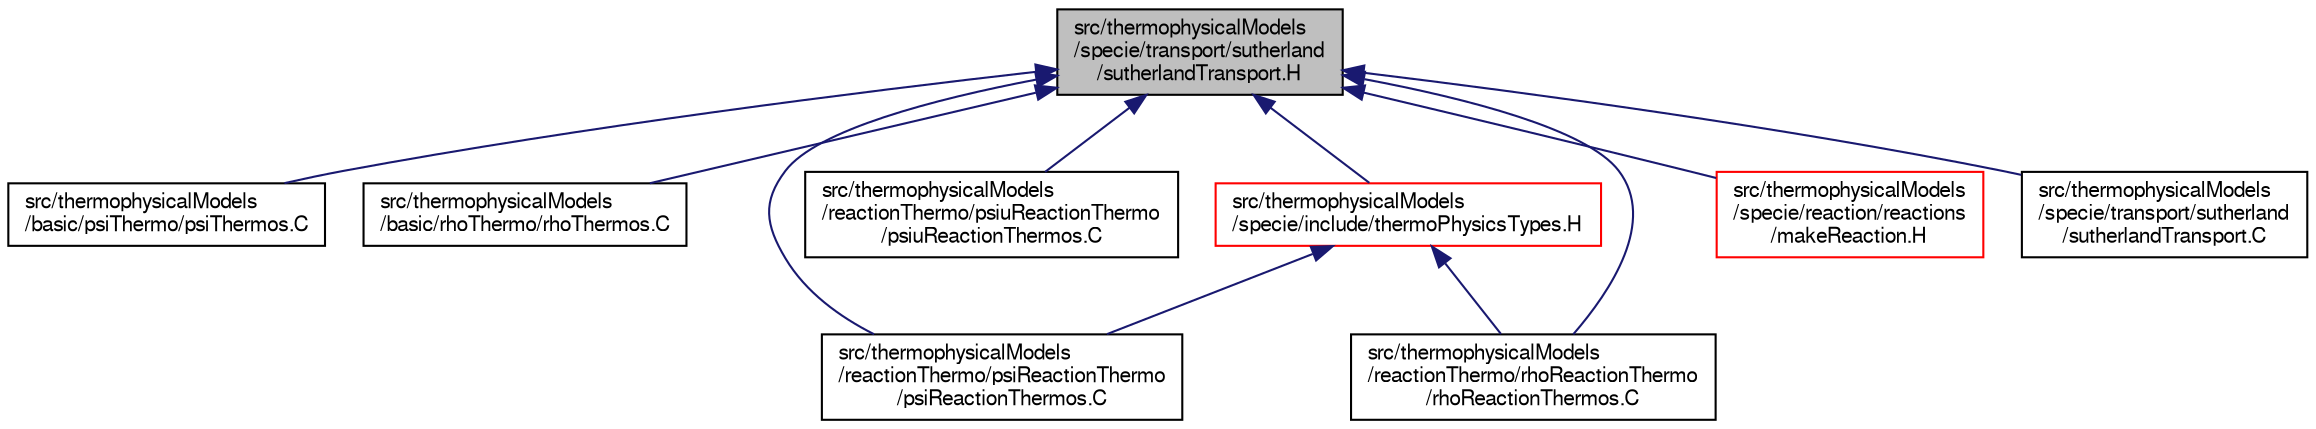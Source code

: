 digraph "src/thermophysicalModels/specie/transport/sutherland/sutherlandTransport.H"
{
  bgcolor="transparent";
  edge [fontname="FreeSans",fontsize="10",labelfontname="FreeSans",labelfontsize="10"];
  node [fontname="FreeSans",fontsize="10",shape=record];
  Node75 [label="src/thermophysicalModels\l/specie/transport/sutherland\l/sutherlandTransport.H",height=0.2,width=0.4,color="black", fillcolor="grey75", style="filled", fontcolor="black"];
  Node75 -> Node76 [dir="back",color="midnightblue",fontsize="10",style="solid",fontname="FreeSans"];
  Node76 [label="src/thermophysicalModels\l/basic/psiThermo/psiThermos.C",height=0.2,width=0.4,color="black",URL="$a15464.html"];
  Node75 -> Node77 [dir="back",color="midnightblue",fontsize="10",style="solid",fontname="FreeSans"];
  Node77 [label="src/thermophysicalModels\l/basic/rhoThermo/rhoThermos.C",height=0.2,width=0.4,color="black",URL="$a15479.html"];
  Node75 -> Node78 [dir="back",color="midnightblue",fontsize="10",style="solid",fontname="FreeSans"];
  Node78 [label="src/thermophysicalModels\l/reactionThermo/psiReactionThermo\l/psiReactionThermos.C",height=0.2,width=0.4,color="black",URL="$a16223.html"];
  Node75 -> Node79 [dir="back",color="midnightblue",fontsize="10",style="solid",fontname="FreeSans"];
  Node79 [label="src/thermophysicalModels\l/reactionThermo/psiuReactionThermo\l/psiuReactionThermos.C",height=0.2,width=0.4,color="black",URL="$a16238.html"];
  Node75 -> Node80 [dir="back",color="midnightblue",fontsize="10",style="solid",fontname="FreeSans"];
  Node80 [label="src/thermophysicalModels\l/reactionThermo/rhoReactionThermo\l/rhoReactionThermos.C",height=0.2,width=0.4,color="black",URL="$a16247.html"];
  Node75 -> Node81 [dir="back",color="midnightblue",fontsize="10",style="solid",fontname="FreeSans"];
  Node81 [label="src/thermophysicalModels\l/specie/include/thermoPhysicsTypes.H",height=0.2,width=0.4,color="red",URL="$a16463.html",tooltip="Type definitions for thermo-physics models. "];
  Node81 -> Node78 [dir="back",color="midnightblue",fontsize="10",style="solid",fontname="FreeSans"];
  Node81 -> Node80 [dir="back",color="midnightblue",fontsize="10",style="solid",fontname="FreeSans"];
  Node75 -> Node98 [dir="back",color="midnightblue",fontsize="10",style="solid",fontname="FreeSans"];
  Node98 [label="src/thermophysicalModels\l/specie/reaction/reactions\l/makeReaction.H",height=0.2,width=0.4,color="red",URL="$a16547.html",tooltip="Macros for instantiating reactions on given thermo packages. "];
  Node75 -> Node99 [dir="back",color="midnightblue",fontsize="10",style="solid",fontname="FreeSans"];
  Node99 [label="src/thermophysicalModels\l/specie/transport/sutherland\l/sutherlandTransport.C",height=0.2,width=0.4,color="black",URL="$a16682.html"];
}
